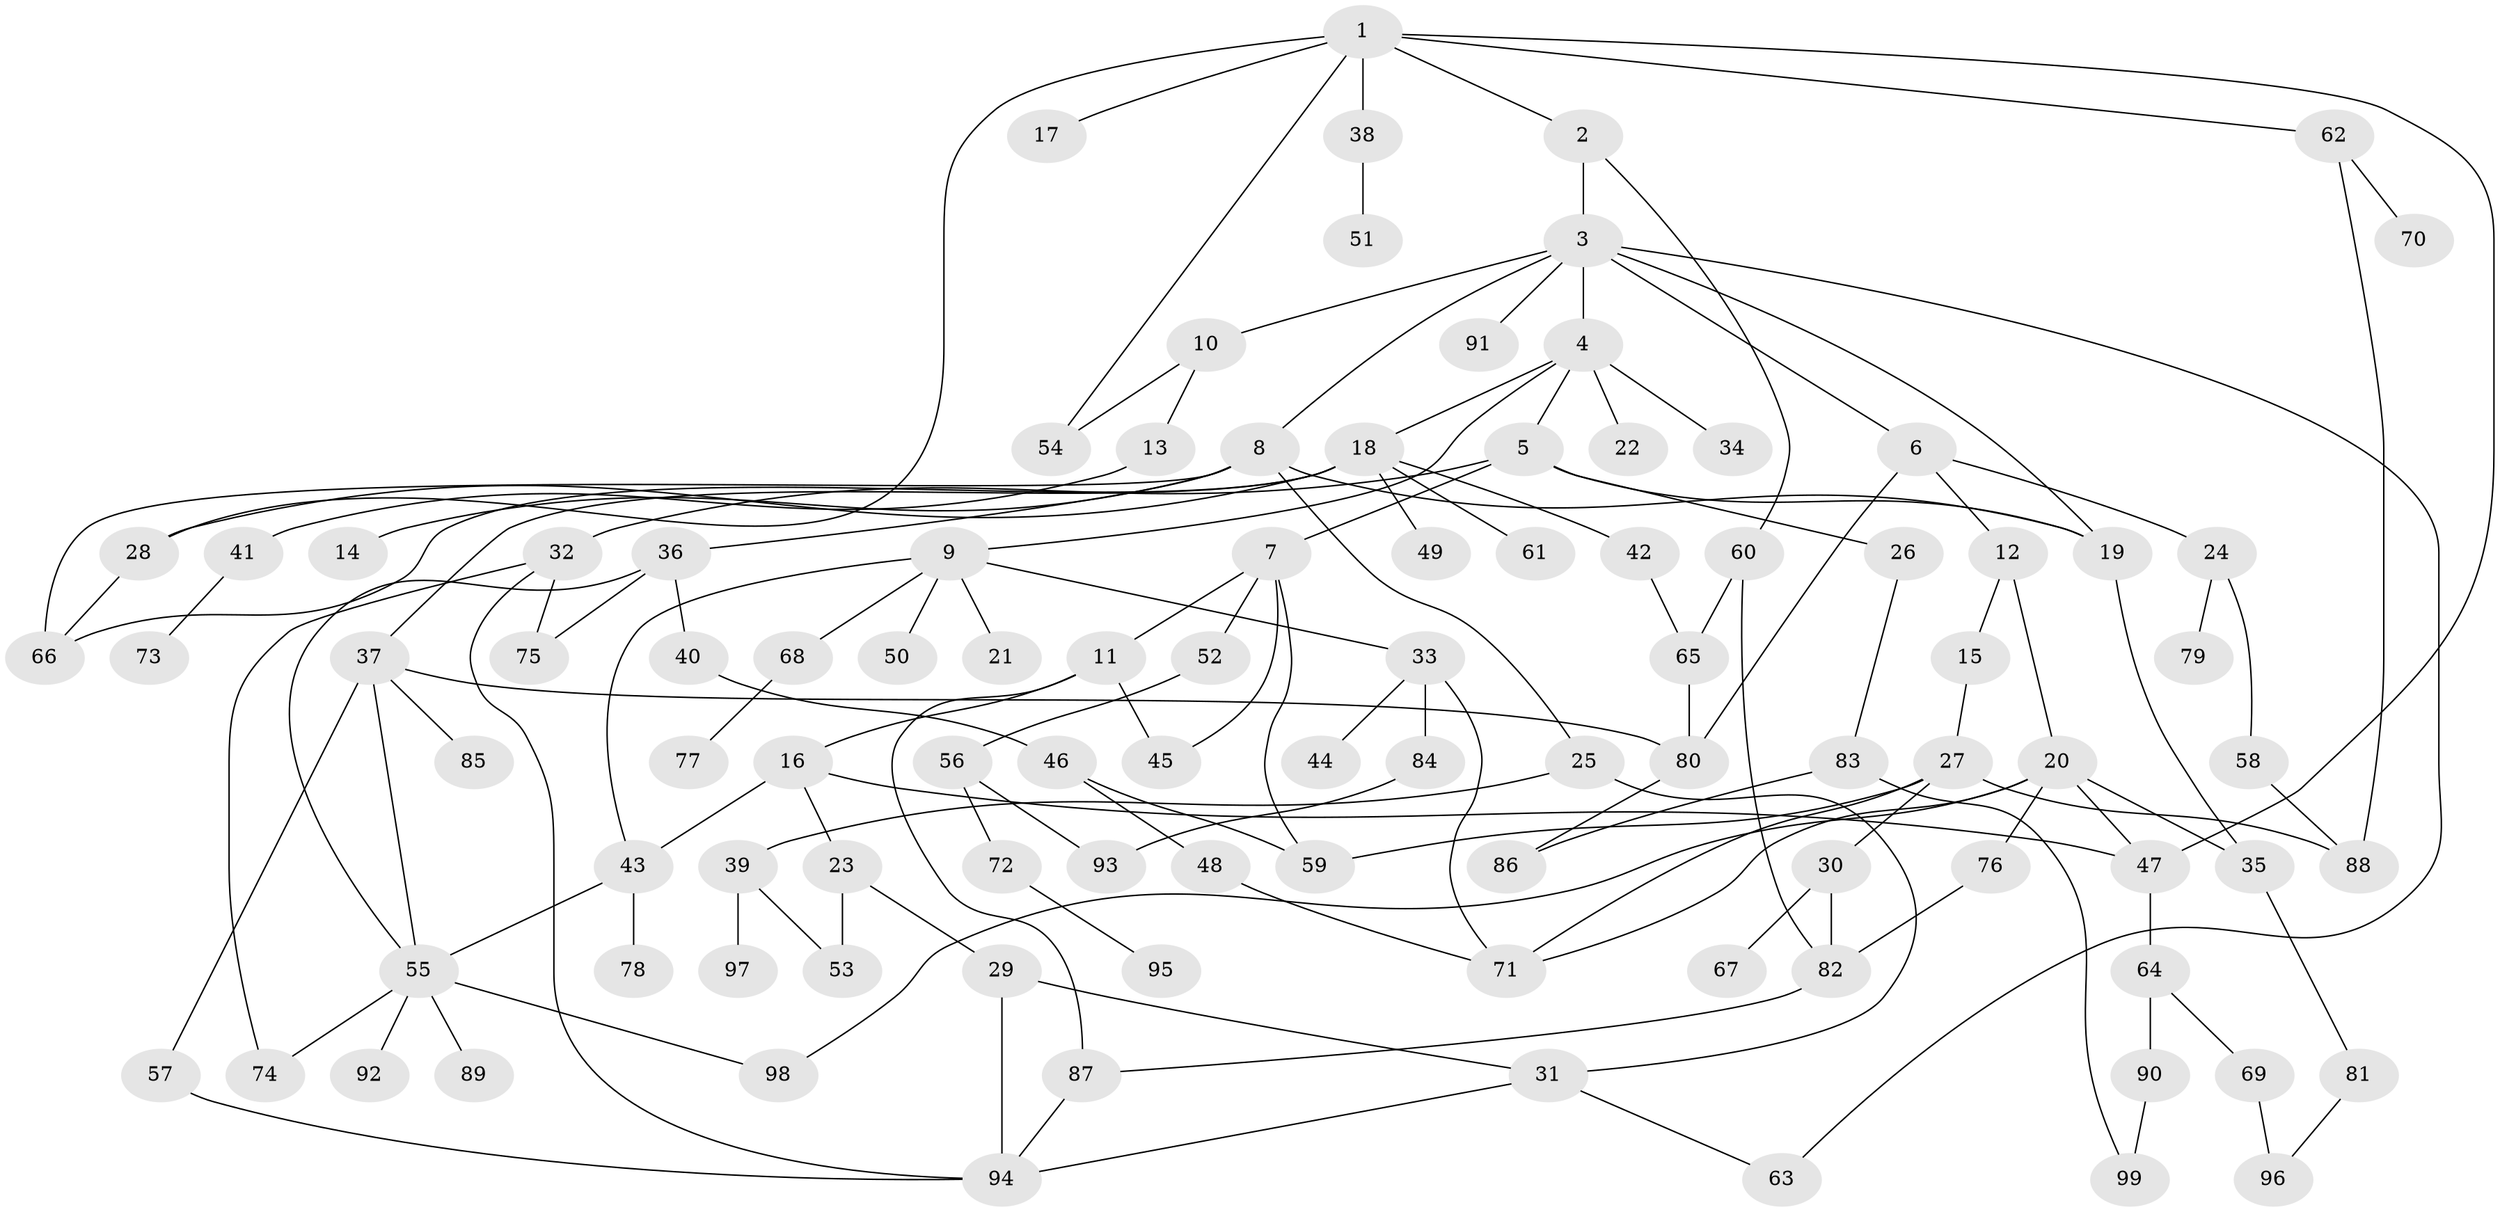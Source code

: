 // Generated by graph-tools (version 1.1) at 2025/34/03/09/25 02:34:04]
// undirected, 99 vertices, 138 edges
graph export_dot {
graph [start="1"]
  node [color=gray90,style=filled];
  1;
  2;
  3;
  4;
  5;
  6;
  7;
  8;
  9;
  10;
  11;
  12;
  13;
  14;
  15;
  16;
  17;
  18;
  19;
  20;
  21;
  22;
  23;
  24;
  25;
  26;
  27;
  28;
  29;
  30;
  31;
  32;
  33;
  34;
  35;
  36;
  37;
  38;
  39;
  40;
  41;
  42;
  43;
  44;
  45;
  46;
  47;
  48;
  49;
  50;
  51;
  52;
  53;
  54;
  55;
  56;
  57;
  58;
  59;
  60;
  61;
  62;
  63;
  64;
  65;
  66;
  67;
  68;
  69;
  70;
  71;
  72;
  73;
  74;
  75;
  76;
  77;
  78;
  79;
  80;
  81;
  82;
  83;
  84;
  85;
  86;
  87;
  88;
  89;
  90;
  91;
  92;
  93;
  94;
  95;
  96;
  97;
  98;
  99;
  1 -- 2;
  1 -- 17;
  1 -- 28;
  1 -- 38;
  1 -- 54;
  1 -- 62;
  1 -- 47;
  2 -- 3;
  2 -- 60;
  3 -- 4;
  3 -- 6;
  3 -- 8;
  3 -- 10;
  3 -- 91;
  3 -- 63;
  3 -- 19;
  4 -- 5;
  4 -- 9;
  4 -- 18;
  4 -- 22;
  4 -- 34;
  5 -- 7;
  5 -- 19;
  5 -- 26;
  5 -- 32;
  6 -- 12;
  6 -- 24;
  6 -- 80;
  7 -- 11;
  7 -- 52;
  7 -- 59;
  7 -- 45;
  8 -- 14;
  8 -- 25;
  8 -- 36;
  8 -- 66;
  8 -- 19;
  9 -- 21;
  9 -- 33;
  9 -- 50;
  9 -- 68;
  9 -- 43;
  10 -- 13;
  10 -- 54;
  11 -- 16;
  11 -- 45;
  11 -- 87;
  12 -- 15;
  12 -- 20;
  13 -- 41;
  15 -- 27;
  16 -- 23;
  16 -- 43;
  16 -- 47;
  18 -- 37;
  18 -- 42;
  18 -- 49;
  18 -- 61;
  18 -- 66;
  18 -- 28;
  19 -- 35;
  20 -- 35;
  20 -- 76;
  20 -- 98;
  20 -- 71;
  20 -- 47;
  23 -- 29;
  23 -- 53;
  24 -- 58;
  24 -- 79;
  25 -- 39;
  25 -- 31;
  26 -- 83;
  27 -- 30;
  27 -- 59;
  27 -- 71;
  27 -- 88;
  28 -- 66;
  29 -- 31;
  29 -- 94;
  30 -- 67;
  30 -- 82;
  31 -- 63;
  31 -- 94;
  32 -- 74;
  32 -- 75;
  32 -- 94;
  33 -- 44;
  33 -- 84;
  33 -- 71;
  35 -- 81;
  36 -- 40;
  36 -- 75;
  36 -- 55;
  37 -- 57;
  37 -- 85;
  37 -- 80;
  37 -- 55;
  38 -- 51;
  39 -- 53;
  39 -- 97;
  40 -- 46;
  41 -- 73;
  42 -- 65;
  43 -- 55;
  43 -- 78;
  46 -- 48;
  46 -- 59;
  47 -- 64;
  48 -- 71;
  52 -- 56;
  55 -- 89;
  55 -- 92;
  55 -- 74;
  55 -- 98;
  56 -- 72;
  56 -- 93;
  57 -- 94;
  58 -- 88;
  60 -- 65;
  60 -- 82;
  62 -- 70;
  62 -- 88;
  64 -- 69;
  64 -- 90;
  65 -- 80;
  68 -- 77;
  69 -- 96;
  72 -- 95;
  76 -- 82;
  80 -- 86;
  81 -- 96;
  82 -- 87;
  83 -- 99;
  83 -- 86;
  84 -- 93;
  87 -- 94;
  90 -- 99;
}
